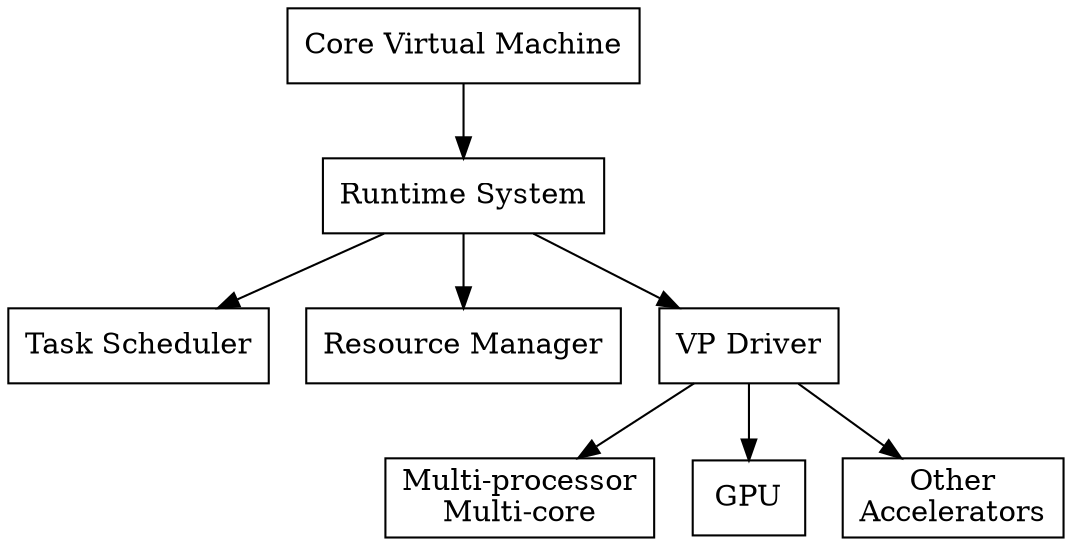 digraph G {
        node[shape=box];
        vm[label="Core Virtual Machine"];
        rt[label="Runtime System"];
        scheduler[label="Task Scheduler"];
        rm[label="Resource Manager"];
        driver[label="VP Driver"];
        cpu[label="Multi-processor\nMulti-core"];
        gpu[label="GPU"];
        others[label="Other\nAccelerators"];

        vm -> rt;
        rt -> driver;
        rt -> scheduler;
        rt -> rm;
        driver -> cpu;
        driver -> gpu;
        driver -> others;
}